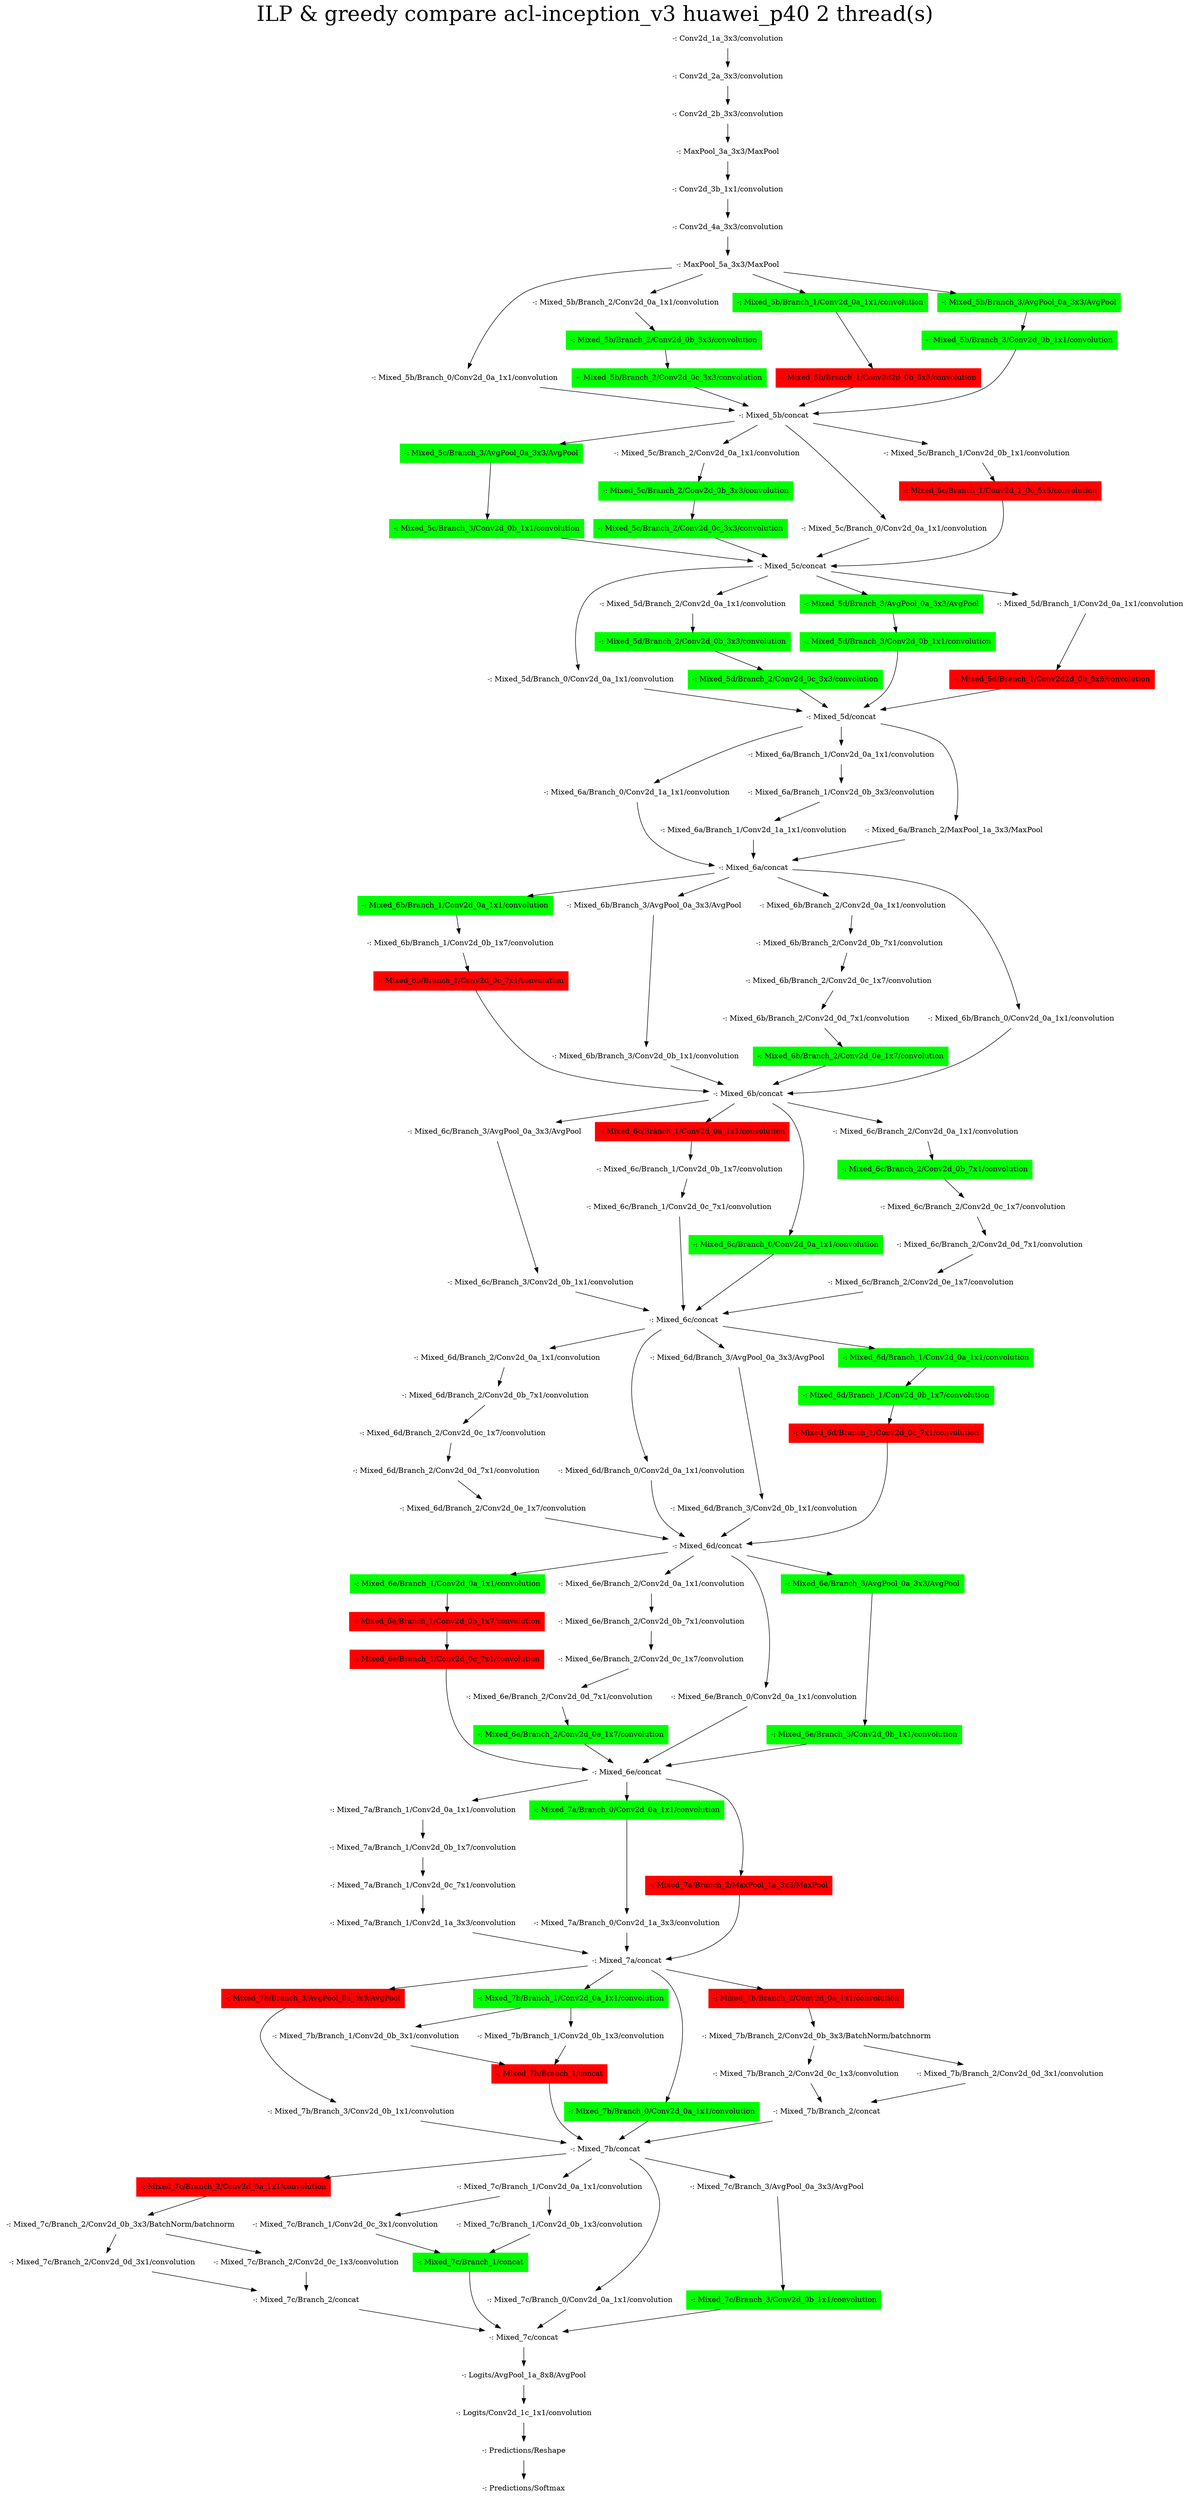 digraph G {
label     = "ILP & greedy compare acl-inception_v3 huawei_p40 2 thread(s)"
    labelloc  =  t // t: Place the graph's title on top.
    fontsize  = 40 // Make title stand out by giving a large font size
    fontcolor = black"-: Conv2d_1a_3x3/convolution"->"-: Conv2d_2a_3x3/convolution";
"-: Conv2d_1a_3x3/convolution" [shape=box,style=filled,color=white];
"-: Conv2d_2a_3x3/convolution"->"-: Conv2d_2b_3x3/convolution";
"-: Conv2d_2a_3x3/convolution" [shape=box,style=filled,color=white];
"-: Conv2d_2b_3x3/convolution"->"-: MaxPool_3a_3x3/MaxPool";
"-: Conv2d_2b_3x3/convolution" [shape=box,style=filled,color=white];
"-: MaxPool_3a_3x3/MaxPool"->"-: Conv2d_3b_1x1/convolution";
"-: MaxPool_3a_3x3/MaxPool" [shape=box,style=filled,color=white];
"-: Conv2d_3b_1x1/convolution"->"-: Conv2d_4a_3x3/convolution";
"-: Conv2d_3b_1x1/convolution" [shape=box,style=filled,color=white];
"-: Conv2d_4a_3x3/convolution"->"-: MaxPool_5a_3x3/MaxPool";
"-: Conv2d_4a_3x3/convolution" [shape=box,style=filled,color=white];
"-: MaxPool_5a_3x3/MaxPool"->"-: Mixed_5b/Branch_0/Conv2d_0a_1x1/convolution";
"-: MaxPool_5a_3x3/MaxPool"->"-: Mixed_5b/Branch_2/Conv2d_0a_1x1/convolution";
"-: MaxPool_5a_3x3/MaxPool"->"-: Mixed_5b/Branch_1/Conv2d_0a_1x1/convolution";
"-: MaxPool_5a_3x3/MaxPool"->"-: Mixed_5b/Branch_3/AvgPool_0a_3x3/AvgPool";
"-: MaxPool_5a_3x3/MaxPool" [shape=box,style=filled,color=white];
"-: Mixed_5b/Branch_0/Conv2d_0a_1x1/convolution"->"-: Mixed_5b/concat";
"-: Mixed_5b/Branch_0/Conv2d_0a_1x1/convolution" [shape=box,style=filled,color=white];
"-: Mixed_5b/Branch_1/Conv2d_0a_1x1/convolution"->"-: Mixed_5b/Branch_1/Conv2d2d_0b_5x5/convolution";
"-: Mixed_5b/Branch_1/Conv2d_0a_1x1/convolution" [shape=box,style=filled,color=green];
"-: Mixed_5b/Branch_1/Conv2d2d_0b_5x5/convolution"->"-: Mixed_5b/concat";
"-: Mixed_5b/Branch_1/Conv2d2d_0b_5x5/convolution" [shape=box,style=filled,color=red];
"-: Mixed_5b/Branch_2/Conv2d_0a_1x1/convolution"->"-: Mixed_5b/Branch_2/Conv2d_0b_3x3/convolution";
"-: Mixed_5b/Branch_2/Conv2d_0a_1x1/convolution" [shape=box,style=filled,color=white];
"-: Mixed_5b/Branch_2/Conv2d_0b_3x3/convolution"->"-: Mixed_5b/Branch_2/Conv2d_0c_3x3/convolution";
"-: Mixed_5b/Branch_2/Conv2d_0b_3x3/convolution" [shape=box,style=filled,color=green];
"-: Mixed_5b/Branch_2/Conv2d_0c_3x3/convolution"->"-: Mixed_5b/concat";
"-: Mixed_5b/Branch_2/Conv2d_0c_3x3/convolution" [shape=box,style=filled,color=green];
"-: Mixed_5b/Branch_3/AvgPool_0a_3x3/AvgPool"->"-: Mixed_5b/Branch_3/Conv2d_0b_1x1/convolution";
"-: Mixed_5b/Branch_3/AvgPool_0a_3x3/AvgPool" [shape=box,style=filled,color=green];
"-: Mixed_5b/Branch_3/Conv2d_0b_1x1/convolution"->"-: Mixed_5b/concat";
"-: Mixed_5b/Branch_3/Conv2d_0b_1x1/convolution" [shape=box,style=filled,color=green];
"-: Mixed_5b/concat"->"-: Mixed_5c/Branch_3/AvgPool_0a_3x3/AvgPool";
"-: Mixed_5b/concat"->"-: Mixed_5c/Branch_2/Conv2d_0a_1x1/convolution";
"-: Mixed_5b/concat"->"-: Mixed_5c/Branch_0/Conv2d_0a_1x1/convolution";
"-: Mixed_5b/concat"->"-: Mixed_5c/Branch_1/Conv2d_0b_1x1/convolution";
"-: Mixed_5b/concat" [shape=box,style=filled,color=white];
"-: Mixed_5c/Branch_0/Conv2d_0a_1x1/convolution"->"-: Mixed_5c/concat";
"-: Mixed_5c/Branch_0/Conv2d_0a_1x1/convolution" [shape=box,style=filled,color=white];
"-: Mixed_5c/Branch_1/Conv2d_0b_1x1/convolution"->"-: Mixed_5c/Branch_1/Conv2d_1_0c_5x5/convolution";
"-: Mixed_5c/Branch_1/Conv2d_0b_1x1/convolution" [shape=box,style=filled,color=white];
"-: Mixed_5c/Branch_1/Conv2d_1_0c_5x5/convolution"->"-: Mixed_5c/concat";
"-: Mixed_5c/Branch_1/Conv2d_1_0c_5x5/convolution" [shape=box,style=filled,color=red];
"-: Mixed_5c/Branch_2/Conv2d_0a_1x1/convolution"->"-: Mixed_5c/Branch_2/Conv2d_0b_3x3/convolution";
"-: Mixed_5c/Branch_2/Conv2d_0a_1x1/convolution" [shape=box,style=filled,color=white];
"-: Mixed_5c/Branch_2/Conv2d_0b_3x3/convolution"->"-: Mixed_5c/Branch_2/Conv2d_0c_3x3/convolution";
"-: Mixed_5c/Branch_2/Conv2d_0b_3x3/convolution" [shape=box,style=filled,color=green];
"-: Mixed_5c/Branch_2/Conv2d_0c_3x3/convolution"->"-: Mixed_5c/concat";
"-: Mixed_5c/Branch_2/Conv2d_0c_3x3/convolution" [shape=box,style=filled,color=green];
"-: Mixed_5c/Branch_3/AvgPool_0a_3x3/AvgPool"->"-: Mixed_5c/Branch_3/Conv2d_0b_1x1/convolution";
"-: Mixed_5c/Branch_3/AvgPool_0a_3x3/AvgPool" [shape=box,style=filled,color=green];
"-: Mixed_5c/Branch_3/Conv2d_0b_1x1/convolution"->"-: Mixed_5c/concat";
"-: Mixed_5c/Branch_3/Conv2d_0b_1x1/convolution" [shape=box,style=filled,color=green];
"-: Mixed_5c/concat"->"-: Mixed_5d/Branch_0/Conv2d_0a_1x1/convolution";
"-: Mixed_5c/concat"->"-: Mixed_5d/Branch_2/Conv2d_0a_1x1/convolution";
"-: Mixed_5c/concat"->"-: Mixed_5d/Branch_3/AvgPool_0a_3x3/AvgPool";
"-: Mixed_5c/concat"->"-: Mixed_5d/Branch_1/Conv2d_0a_1x1/convolution";
"-: Mixed_5c/concat" [shape=box,style=filled,color=white];
"-: Mixed_5d/Branch_0/Conv2d_0a_1x1/convolution"->"-: Mixed_5d/concat";
"-: Mixed_5d/Branch_0/Conv2d_0a_1x1/convolution" [shape=box,style=filled,color=white];
"-: Mixed_5d/Branch_1/Conv2d_0a_1x1/convolution"->"-: Mixed_5d/Branch_1/Conv2d2d_0b_5x5/convolution";
"-: Mixed_5d/Branch_1/Conv2d_0a_1x1/convolution" [shape=box,style=filled,color=white];
"-: Mixed_5d/Branch_1/Conv2d2d_0b_5x5/convolution"->"-: Mixed_5d/concat";
"-: Mixed_5d/Branch_1/Conv2d2d_0b_5x5/convolution" [shape=box,style=filled,color=red];
"-: Mixed_5d/Branch_2/Conv2d_0a_1x1/convolution"->"-: Mixed_5d/Branch_2/Conv2d_0b_3x3/convolution";
"-: Mixed_5d/Branch_2/Conv2d_0a_1x1/convolution" [shape=box,style=filled,color=white];
"-: Mixed_5d/Branch_2/Conv2d_0b_3x3/convolution"->"-: Mixed_5d/Branch_2/Conv2d_0c_3x3/convolution";
"-: Mixed_5d/Branch_2/Conv2d_0b_3x3/convolution" [shape=box,style=filled,color=green];
"-: Mixed_5d/Branch_2/Conv2d_0c_3x3/convolution"->"-: Mixed_5d/concat";
"-: Mixed_5d/Branch_2/Conv2d_0c_3x3/convolution" [shape=box,style=filled,color=green];
"-: Mixed_5d/Branch_3/AvgPool_0a_3x3/AvgPool"->"-: Mixed_5d/Branch_3/Conv2d_0b_1x1/convolution";
"-: Mixed_5d/Branch_3/AvgPool_0a_3x3/AvgPool" [shape=box,style=filled,color=green];
"-: Mixed_5d/Branch_3/Conv2d_0b_1x1/convolution"->"-: Mixed_5d/concat";
"-: Mixed_5d/Branch_3/Conv2d_0b_1x1/convolution" [shape=box,style=filled,color=green];
"-: Mixed_5d/concat"->"-: Mixed_6a/Branch_0/Conv2d_1a_1x1/convolution";
"-: Mixed_5d/concat"->"-: Mixed_6a/Branch_1/Conv2d_0a_1x1/convolution";
"-: Mixed_5d/concat"->"-: Mixed_6a/Branch_2/MaxPool_1a_3x3/MaxPool";
"-: Mixed_5d/concat" [shape=box,style=filled,color=white];
"-: Mixed_6a/Branch_0/Conv2d_1a_1x1/convolution"->"-: Mixed_6a/concat";
"-: Mixed_6a/Branch_0/Conv2d_1a_1x1/convolution" [shape=box,style=filled,color=white];
"-: Mixed_6a/Branch_1/Conv2d_0a_1x1/convolution"->"-: Mixed_6a/Branch_1/Conv2d_0b_3x3/convolution";
"-: Mixed_6a/Branch_1/Conv2d_0a_1x1/convolution" [shape=box,style=filled,color=white];
"-: Mixed_6a/Branch_1/Conv2d_0b_3x3/convolution"->"-: Mixed_6a/Branch_1/Conv2d_1a_1x1/convolution";
"-: Mixed_6a/Branch_1/Conv2d_0b_3x3/convolution" [shape=box,style=filled,color=white];
"-: Mixed_6a/Branch_1/Conv2d_1a_1x1/convolution"->"-: Mixed_6a/concat";
"-: Mixed_6a/Branch_1/Conv2d_1a_1x1/convolution" [shape=box,style=filled,color=white];
"-: Mixed_6a/Branch_2/MaxPool_1a_3x3/MaxPool"->"-: Mixed_6a/concat";
"-: Mixed_6a/Branch_2/MaxPool_1a_3x3/MaxPool" [shape=box,style=filled,color=white];
"-: Mixed_6a/concat"->"-: Mixed_6b/Branch_1/Conv2d_0a_1x1/convolution";
"-: Mixed_6a/concat"->"-: Mixed_6b/Branch_3/AvgPool_0a_3x3/AvgPool";
"-: Mixed_6a/concat"->"-: Mixed_6b/Branch_2/Conv2d_0a_1x1/convolution";
"-: Mixed_6a/concat"->"-: Mixed_6b/Branch_0/Conv2d_0a_1x1/convolution";
"-: Mixed_6a/concat" [shape=box,style=filled,color=white];
"-: Mixed_6b/Branch_0/Conv2d_0a_1x1/convolution"->"-: Mixed_6b/concat";
"-: Mixed_6b/Branch_0/Conv2d_0a_1x1/convolution" [shape=box,style=filled,color=white];
"-: Mixed_6b/Branch_1/Conv2d_0a_1x1/convolution"->"-: Mixed_6b/Branch_1/Conv2d_0b_1x7/convolution";
"-: Mixed_6b/Branch_1/Conv2d_0a_1x1/convolution" [shape=box,style=filled,color=green];
"-: Mixed_6b/Branch_1/Conv2d_0b_1x7/convolution"->"-: Mixed_6b/Branch_1/Conv2d_0c_7x1/convolution";
"-: Mixed_6b/Branch_1/Conv2d_0b_1x7/convolution" [shape=box,style=filled,color=white];
"-: Mixed_6b/Branch_1/Conv2d_0c_7x1/convolution"->"-: Mixed_6b/concat";
"-: Mixed_6b/Branch_1/Conv2d_0c_7x1/convolution" [shape=box,style=filled,color=red];
"-: Mixed_6b/Branch_2/Conv2d_0a_1x1/convolution"->"-: Mixed_6b/Branch_2/Conv2d_0b_7x1/convolution";
"-: Mixed_6b/Branch_2/Conv2d_0a_1x1/convolution" [shape=box,style=filled,color=white];
"-: Mixed_6b/Branch_2/Conv2d_0b_7x1/convolution"->"-: Mixed_6b/Branch_2/Conv2d_0c_1x7/convolution";
"-: Mixed_6b/Branch_2/Conv2d_0b_7x1/convolution" [shape=box,style=filled,color=white];
"-: Mixed_6b/Branch_2/Conv2d_0c_1x7/convolution"->"-: Mixed_6b/Branch_2/Conv2d_0d_7x1/convolution";
"-: Mixed_6b/Branch_2/Conv2d_0c_1x7/convolution" [shape=box,style=filled,color=white];
"-: Mixed_6b/Branch_2/Conv2d_0d_7x1/convolution"->"-: Mixed_6b/Branch_2/Conv2d_0e_1x7/convolution";
"-: Mixed_6b/Branch_2/Conv2d_0d_7x1/convolution" [shape=box,style=filled,color=white];
"-: Mixed_6b/Branch_2/Conv2d_0e_1x7/convolution"->"-: Mixed_6b/concat";
"-: Mixed_6b/Branch_2/Conv2d_0e_1x7/convolution" [shape=box,style=filled,color=green];
"-: Mixed_6b/Branch_3/AvgPool_0a_3x3/AvgPool"->"-: Mixed_6b/Branch_3/Conv2d_0b_1x1/convolution";
"-: Mixed_6b/Branch_3/AvgPool_0a_3x3/AvgPool" [shape=box,style=filled,color=white];
"-: Mixed_6b/Branch_3/Conv2d_0b_1x1/convolution"->"-: Mixed_6b/concat";
"-: Mixed_6b/Branch_3/Conv2d_0b_1x1/convolution" [shape=box,style=filled,color=white];
"-: Mixed_6b/concat"->"-: Mixed_6c/Branch_3/AvgPool_0a_3x3/AvgPool";
"-: Mixed_6b/concat"->"-: Mixed_6c/Branch_1/Conv2d_0a_1x1/convolution";
"-: Mixed_6b/concat"->"-: Mixed_6c/Branch_0/Conv2d_0a_1x1/convolution";
"-: Mixed_6b/concat"->"-: Mixed_6c/Branch_2/Conv2d_0a_1x1/convolution";
"-: Mixed_6b/concat" [shape=box,style=filled,color=white];
"-: Mixed_6c/Branch_0/Conv2d_0a_1x1/convolution"->"-: Mixed_6c/concat";
"-: Mixed_6c/Branch_0/Conv2d_0a_1x1/convolution" [shape=box,style=filled,color=green];
"-: Mixed_6c/Branch_1/Conv2d_0a_1x1/convolution"->"-: Mixed_6c/Branch_1/Conv2d_0b_1x7/convolution";
"-: Mixed_6c/Branch_1/Conv2d_0a_1x1/convolution" [shape=box,style=filled,color=red];
"-: Mixed_6c/Branch_1/Conv2d_0b_1x7/convolution"->"-: Mixed_6c/Branch_1/Conv2d_0c_7x1/convolution";
"-: Mixed_6c/Branch_1/Conv2d_0b_1x7/convolution" [shape=box,style=filled,color=white];
"-: Mixed_6c/Branch_1/Conv2d_0c_7x1/convolution"->"-: Mixed_6c/concat";
"-: Mixed_6c/Branch_1/Conv2d_0c_7x1/convolution" [shape=box,style=filled,color=white];
"-: Mixed_6c/Branch_2/Conv2d_0a_1x1/convolution"->"-: Mixed_6c/Branch_2/Conv2d_0b_7x1/convolution";
"-: Mixed_6c/Branch_2/Conv2d_0a_1x1/convolution" [shape=box,style=filled,color=white];
"-: Mixed_6c/Branch_2/Conv2d_0b_7x1/convolution"->"-: Mixed_6c/Branch_2/Conv2d_0c_1x7/convolution";
"-: Mixed_6c/Branch_2/Conv2d_0b_7x1/convolution" [shape=box,style=filled,color=green];
"-: Mixed_6c/Branch_2/Conv2d_0c_1x7/convolution"->"-: Mixed_6c/Branch_2/Conv2d_0d_7x1/convolution";
"-: Mixed_6c/Branch_2/Conv2d_0c_1x7/convolution" [shape=box,style=filled,color=white];
"-: Mixed_6c/Branch_2/Conv2d_0d_7x1/convolution"->"-: Mixed_6c/Branch_2/Conv2d_0e_1x7/convolution";
"-: Mixed_6c/Branch_2/Conv2d_0d_7x1/convolution" [shape=box,style=filled,color=white];
"-: Mixed_6c/Branch_2/Conv2d_0e_1x7/convolution"->"-: Mixed_6c/concat";
"-: Mixed_6c/Branch_2/Conv2d_0e_1x7/convolution" [shape=box,style=filled,color=white];
"-: Mixed_6c/Branch_3/AvgPool_0a_3x3/AvgPool"->"-: Mixed_6c/Branch_3/Conv2d_0b_1x1/convolution";
"-: Mixed_6c/Branch_3/AvgPool_0a_3x3/AvgPool" [shape=box,style=filled,color=white];
"-: Mixed_6c/Branch_3/Conv2d_0b_1x1/convolution"->"-: Mixed_6c/concat";
"-: Mixed_6c/Branch_3/Conv2d_0b_1x1/convolution" [shape=box,style=filled,color=white];
"-: Mixed_6c/concat"->"-: Mixed_6d/Branch_2/Conv2d_0a_1x1/convolution";
"-: Mixed_6c/concat"->"-: Mixed_6d/Branch_0/Conv2d_0a_1x1/convolution";
"-: Mixed_6c/concat"->"-: Mixed_6d/Branch_3/AvgPool_0a_3x3/AvgPool";
"-: Mixed_6c/concat"->"-: Mixed_6d/Branch_1/Conv2d_0a_1x1/convolution";
"-: Mixed_6c/concat" [shape=box,style=filled,color=white];
"-: Mixed_6d/Branch_0/Conv2d_0a_1x1/convolution"->"-: Mixed_6d/concat";
"-: Mixed_6d/Branch_0/Conv2d_0a_1x1/convolution" [shape=box,style=filled,color=white];
"-: Mixed_6d/Branch_1/Conv2d_0a_1x1/convolution"->"-: Mixed_6d/Branch_1/Conv2d_0b_1x7/convolution";
"-: Mixed_6d/Branch_1/Conv2d_0a_1x1/convolution" [shape=box,style=filled,color=green];
"-: Mixed_6d/Branch_1/Conv2d_0b_1x7/convolution"->"-: Mixed_6d/Branch_1/Conv2d_0c_7x1/convolution";
"-: Mixed_6d/Branch_1/Conv2d_0b_1x7/convolution" [shape=box,style=filled,color=green];
"-: Mixed_6d/Branch_1/Conv2d_0c_7x1/convolution"->"-: Mixed_6d/concat";
"-: Mixed_6d/Branch_1/Conv2d_0c_7x1/convolution" [shape=box,style=filled,color=red];
"-: Mixed_6d/Branch_2/Conv2d_0a_1x1/convolution"->"-: Mixed_6d/Branch_2/Conv2d_0b_7x1/convolution";
"-: Mixed_6d/Branch_2/Conv2d_0a_1x1/convolution" [shape=box,style=filled,color=white];
"-: Mixed_6d/Branch_2/Conv2d_0b_7x1/convolution"->"-: Mixed_6d/Branch_2/Conv2d_0c_1x7/convolution";
"-: Mixed_6d/Branch_2/Conv2d_0b_7x1/convolution" [shape=box,style=filled,color=white];
"-: Mixed_6d/Branch_2/Conv2d_0c_1x7/convolution"->"-: Mixed_6d/Branch_2/Conv2d_0d_7x1/convolution";
"-: Mixed_6d/Branch_2/Conv2d_0c_1x7/convolution" [shape=box,style=filled,color=white];
"-: Mixed_6d/Branch_2/Conv2d_0d_7x1/convolution"->"-: Mixed_6d/Branch_2/Conv2d_0e_1x7/convolution";
"-: Mixed_6d/Branch_2/Conv2d_0d_7x1/convolution" [shape=box,style=filled,color=white];
"-: Mixed_6d/Branch_2/Conv2d_0e_1x7/convolution"->"-: Mixed_6d/concat";
"-: Mixed_6d/Branch_2/Conv2d_0e_1x7/convolution" [shape=box,style=filled,color=white];
"-: Mixed_6d/Branch_3/AvgPool_0a_3x3/AvgPool"->"-: Mixed_6d/Branch_3/Conv2d_0b_1x1/convolution";
"-: Mixed_6d/Branch_3/AvgPool_0a_3x3/AvgPool" [shape=box,style=filled,color=white];
"-: Mixed_6d/Branch_3/Conv2d_0b_1x1/convolution"->"-: Mixed_6d/concat";
"-: Mixed_6d/Branch_3/Conv2d_0b_1x1/convolution" [shape=box,style=filled,color=white];
"-: Mixed_6d/concat"->"-: Mixed_6e/Branch_1/Conv2d_0a_1x1/convolution";
"-: Mixed_6d/concat"->"-: Mixed_6e/Branch_2/Conv2d_0a_1x1/convolution";
"-: Mixed_6d/concat"->"-: Mixed_6e/Branch_0/Conv2d_0a_1x1/convolution";
"-: Mixed_6d/concat"->"-: Mixed_6e/Branch_3/AvgPool_0a_3x3/AvgPool";
"-: Mixed_6d/concat" [shape=box,style=filled,color=white];
"-: Mixed_6e/Branch_0/Conv2d_0a_1x1/convolution"->"-: Mixed_6e/concat";
"-: Mixed_6e/Branch_0/Conv2d_0a_1x1/convolution" [shape=box,style=filled,color=white];
"-: Mixed_6e/Branch_1/Conv2d_0a_1x1/convolution"->"-: Mixed_6e/Branch_1/Conv2d_0b_1x7/convolution";
"-: Mixed_6e/Branch_1/Conv2d_0a_1x1/convolution" [shape=box,style=filled,color=green];
"-: Mixed_6e/Branch_1/Conv2d_0b_1x7/convolution"->"-: Mixed_6e/Branch_1/Conv2d_0c_7x1/convolution";
"-: Mixed_6e/Branch_1/Conv2d_0b_1x7/convolution" [shape=box,style=filled,color=red];
"-: Mixed_6e/Branch_1/Conv2d_0c_7x1/convolution"->"-: Mixed_6e/concat";
"-: Mixed_6e/Branch_1/Conv2d_0c_7x1/convolution" [shape=box,style=filled,color=red];
"-: Mixed_6e/Branch_2/Conv2d_0a_1x1/convolution"->"-: Mixed_6e/Branch_2/Conv2d_0b_7x1/convolution";
"-: Mixed_6e/Branch_2/Conv2d_0a_1x1/convolution" [shape=box,style=filled,color=white];
"-: Mixed_6e/Branch_2/Conv2d_0b_7x1/convolution"->"-: Mixed_6e/Branch_2/Conv2d_0c_1x7/convolution";
"-: Mixed_6e/Branch_2/Conv2d_0b_7x1/convolution" [shape=box,style=filled,color=white];
"-: Mixed_6e/Branch_2/Conv2d_0c_1x7/convolution"->"-: Mixed_6e/Branch_2/Conv2d_0d_7x1/convolution";
"-: Mixed_6e/Branch_2/Conv2d_0c_1x7/convolution" [shape=box,style=filled,color=white];
"-: Mixed_6e/Branch_2/Conv2d_0d_7x1/convolution"->"-: Mixed_6e/Branch_2/Conv2d_0e_1x7/convolution";
"-: Mixed_6e/Branch_2/Conv2d_0d_7x1/convolution" [shape=box,style=filled,color=white];
"-: Mixed_6e/Branch_2/Conv2d_0e_1x7/convolution"->"-: Mixed_6e/concat";
"-: Mixed_6e/Branch_2/Conv2d_0e_1x7/convolution" [shape=box,style=filled,color=green];
"-: Mixed_6e/Branch_3/AvgPool_0a_3x3/AvgPool"->"-: Mixed_6e/Branch_3/Conv2d_0b_1x1/convolution";
"-: Mixed_6e/Branch_3/AvgPool_0a_3x3/AvgPool" [shape=box,style=filled,color=green];
"-: Mixed_6e/Branch_3/Conv2d_0b_1x1/convolution"->"-: Mixed_6e/concat";
"-: Mixed_6e/Branch_3/Conv2d_0b_1x1/convolution" [shape=box,style=filled,color=green];
"-: Mixed_6e/concat"->"-: Mixed_7a/Branch_1/Conv2d_0a_1x1/convolution";
"-: Mixed_6e/concat"->"-: Mixed_7a/Branch_0/Conv2d_0a_1x1/convolution";
"-: Mixed_6e/concat"->"-: Mixed_7a/Branch_2/MaxPool_1a_3x3/MaxPool";
"-: Mixed_6e/concat" [shape=box,style=filled,color=white];
"-: Mixed_7a/Branch_0/Conv2d_0a_1x1/convolution"->"-: Mixed_7a/Branch_0/Conv2d_1a_3x3/convolution";
"-: Mixed_7a/Branch_0/Conv2d_0a_1x1/convolution" [shape=box,style=filled,color=green];
"-: Mixed_7a/Branch_0/Conv2d_1a_3x3/convolution"->"-: Mixed_7a/concat";
"-: Mixed_7a/Branch_0/Conv2d_1a_3x3/convolution" [shape=box,style=filled,color=white];
"-: Mixed_7a/Branch_1/Conv2d_0a_1x1/convolution"->"-: Mixed_7a/Branch_1/Conv2d_0b_1x7/convolution";
"-: Mixed_7a/Branch_1/Conv2d_0a_1x1/convolution" [shape=box,style=filled,color=white];
"-: Mixed_7a/Branch_1/Conv2d_0b_1x7/convolution"->"-: Mixed_7a/Branch_1/Conv2d_0c_7x1/convolution";
"-: Mixed_7a/Branch_1/Conv2d_0b_1x7/convolution" [shape=box,style=filled,color=white];
"-: Mixed_7a/Branch_1/Conv2d_0c_7x1/convolution"->"-: Mixed_7a/Branch_1/Conv2d_1a_3x3/convolution";
"-: Mixed_7a/Branch_1/Conv2d_0c_7x1/convolution" [shape=box,style=filled,color=white];
"-: Mixed_7a/Branch_1/Conv2d_1a_3x3/convolution"->"-: Mixed_7a/concat";
"-: Mixed_7a/Branch_1/Conv2d_1a_3x3/convolution" [shape=box,style=filled,color=white];
"-: Mixed_7a/Branch_2/MaxPool_1a_3x3/MaxPool"->"-: Mixed_7a/concat";
"-: Mixed_7a/Branch_2/MaxPool_1a_3x3/MaxPool" [shape=box,style=filled,color=red];
"-: Mixed_7a/concat"->"-: Mixed_7b/Branch_3/AvgPool_0a_3x3/AvgPool";
"-: Mixed_7a/concat"->"-: Mixed_7b/Branch_1/Conv2d_0a_1x1/convolution";
"-: Mixed_7a/concat"->"-: Mixed_7b/Branch_0/Conv2d_0a_1x1/convolution";
"-: Mixed_7a/concat"->"-: Mixed_7b/Branch_2/Conv2d_0a_1x1/convolution";
"-: Mixed_7a/concat" [shape=box,style=filled,color=white];
"-: Mixed_7b/Branch_0/Conv2d_0a_1x1/convolution"->"-: Mixed_7b/concat";
"-: Mixed_7b/Branch_0/Conv2d_0a_1x1/convolution" [shape=box,style=filled,color=green];
"-: Mixed_7b/Branch_1/Conv2d_0a_1x1/convolution"->"-: Mixed_7b/Branch_1/Conv2d_0b_3x1/convolution";
"-: Mixed_7b/Branch_1/Conv2d_0a_1x1/convolution"->"-: Mixed_7b/Branch_1/Conv2d_0b_1x3/convolution";
"-: Mixed_7b/Branch_1/Conv2d_0a_1x1/convolution" [shape=box,style=filled,color=green];
"-: Mixed_7b/Branch_1/Conv2d_0b_1x3/convolution"->"-: Mixed_7b/Branch_1/concat";
"-: Mixed_7b/Branch_1/Conv2d_0b_1x3/convolution" [shape=box,style=filled,color=white];
"-: Mixed_7b/Branch_1/Conv2d_0b_3x1/convolution"->"-: Mixed_7b/Branch_1/concat";
"-: Mixed_7b/Branch_1/Conv2d_0b_3x1/convolution" [shape=box,style=filled,color=white];
"-: Mixed_7b/Branch_1/concat"->"-: Mixed_7b/concat";
"-: Mixed_7b/Branch_1/concat" [shape=box,style=filled,color=red];
"-: Mixed_7b/Branch_2/Conv2d_0a_1x1/convolution"->"-: Mixed_7b/Branch_2/Conv2d_0b_3x3/BatchNorm/batchnorm";
"-: Mixed_7b/Branch_2/Conv2d_0a_1x1/convolution" [shape=box,style=filled,color=red];
"-: Mixed_7b/Branch_2/Conv2d_0b_3x3/BatchNorm/batchnorm"->"-: Mixed_7b/Branch_2/Conv2d_0c_1x3/convolution";
"-: Mixed_7b/Branch_2/Conv2d_0b_3x3/BatchNorm/batchnorm"->"-: Mixed_7b/Branch_2/Conv2d_0d_3x1/convolution";
"-: Mixed_7b/Branch_2/Conv2d_0b_3x3/BatchNorm/batchnorm" [shape=box,style=filled,color=white];
"-: Mixed_7b/Branch_2/Conv2d_0c_1x3/convolution"->"-: Mixed_7b/Branch_2/concat";
"-: Mixed_7b/Branch_2/Conv2d_0c_1x3/convolution" [shape=box,style=filled,color=white];
"-: Mixed_7b/Branch_2/Conv2d_0d_3x1/convolution"->"-: Mixed_7b/Branch_2/concat";
"-: Mixed_7b/Branch_2/Conv2d_0d_3x1/convolution" [shape=box,style=filled,color=white];
"-: Mixed_7b/Branch_2/concat"->"-: Mixed_7b/concat";
"-: Mixed_7b/Branch_2/concat" [shape=box,style=filled,color=white];
"-: Mixed_7b/Branch_3/AvgPool_0a_3x3/AvgPool"->"-: Mixed_7b/Branch_3/Conv2d_0b_1x1/convolution";
"-: Mixed_7b/Branch_3/AvgPool_0a_3x3/AvgPool" [shape=box,style=filled,color=red];
"-: Mixed_7b/Branch_3/Conv2d_0b_1x1/convolution"->"-: Mixed_7b/concat";
"-: Mixed_7b/Branch_3/Conv2d_0b_1x1/convolution" [shape=box,style=filled,color=white];
"-: Mixed_7b/concat"->"-: Mixed_7c/Branch_2/Conv2d_0a_1x1/convolution";
"-: Mixed_7b/concat"->"-: Mixed_7c/Branch_1/Conv2d_0a_1x1/convolution";
"-: Mixed_7b/concat"->"-: Mixed_7c/Branch_0/Conv2d_0a_1x1/convolution";
"-: Mixed_7b/concat"->"-: Mixed_7c/Branch_3/AvgPool_0a_3x3/AvgPool";
"-: Mixed_7b/concat" [shape=box,style=filled,color=white];
"-: Mixed_7c/Branch_0/Conv2d_0a_1x1/convolution"->"-: Mixed_7c/concat";
"-: Mixed_7c/Branch_0/Conv2d_0a_1x1/convolution" [shape=box,style=filled,color=white];
"-: Mixed_7c/Branch_1/Conv2d_0a_1x1/convolution"->"-: Mixed_7c/Branch_1/Conv2d_0c_3x1/convolution";
"-: Mixed_7c/Branch_1/Conv2d_0a_1x1/convolution"->"-: Mixed_7c/Branch_1/Conv2d_0b_1x3/convolution";
"-: Mixed_7c/Branch_1/Conv2d_0a_1x1/convolution" [shape=box,style=filled,color=white];
"-: Mixed_7c/Branch_1/Conv2d_0b_1x3/convolution"->"-: Mixed_7c/Branch_1/concat";
"-: Mixed_7c/Branch_1/Conv2d_0b_1x3/convolution" [shape=box,style=filled,color=white];
"-: Mixed_7c/Branch_1/Conv2d_0c_3x1/convolution"->"-: Mixed_7c/Branch_1/concat";
"-: Mixed_7c/Branch_1/Conv2d_0c_3x1/convolution" [shape=box,style=filled,color=white];
"-: Mixed_7c/Branch_1/concat"->"-: Mixed_7c/concat";
"-: Mixed_7c/Branch_1/concat" [shape=box,style=filled,color=green];
"-: Mixed_7c/Branch_2/Conv2d_0a_1x1/convolution"->"-: Mixed_7c/Branch_2/Conv2d_0b_3x3/BatchNorm/batchnorm";
"-: Mixed_7c/Branch_2/Conv2d_0a_1x1/convolution" [shape=box,style=filled,color=red];
"-: Mixed_7c/Branch_2/Conv2d_0b_3x3/BatchNorm/batchnorm"->"-: Mixed_7c/Branch_2/Conv2d_0d_3x1/convolution";
"-: Mixed_7c/Branch_2/Conv2d_0b_3x3/BatchNorm/batchnorm"->"-: Mixed_7c/Branch_2/Conv2d_0c_1x3/convolution";
"-: Mixed_7c/Branch_2/Conv2d_0b_3x3/BatchNorm/batchnorm" [shape=box,style=filled,color=white];
"-: Mixed_7c/Branch_2/Conv2d_0c_1x3/convolution"->"-: Mixed_7c/Branch_2/concat";
"-: Mixed_7c/Branch_2/Conv2d_0c_1x3/convolution" [shape=box,style=filled,color=white];
"-: Mixed_7c/Branch_2/Conv2d_0d_3x1/convolution"->"-: Mixed_7c/Branch_2/concat";
"-: Mixed_7c/Branch_2/Conv2d_0d_3x1/convolution" [shape=box,style=filled,color=white];
"-: Mixed_7c/Branch_2/concat"->"-: Mixed_7c/concat";
"-: Mixed_7c/Branch_2/concat" [shape=box,style=filled,color=white];
"-: Mixed_7c/Branch_3/AvgPool_0a_3x3/AvgPool"->"-: Mixed_7c/Branch_3/Conv2d_0b_1x1/convolution";
"-: Mixed_7c/Branch_3/AvgPool_0a_3x3/AvgPool" [shape=box,style=filled,color=white];
"-: Mixed_7c/Branch_3/Conv2d_0b_1x1/convolution"->"-: Mixed_7c/concat";
"-: Mixed_7c/Branch_3/Conv2d_0b_1x1/convolution" [shape=box,style=filled,color=green];
"-: Mixed_7c/concat"->"-: Logits/AvgPool_1a_8x8/AvgPool";
"-: Mixed_7c/concat" [shape=box,style=filled,color=white];
"-: Logits/AvgPool_1a_8x8/AvgPool"->"-: Logits/Conv2d_1c_1x1/convolution";
"-: Logits/AvgPool_1a_8x8/AvgPool" [shape=box,style=filled,color=white];
"-: Logits/Conv2d_1c_1x1/convolution"->"-: Predictions/Reshape";
"-: Logits/Conv2d_1c_1x1/convolution" [shape=box,style=filled,color=white];
"-: Predictions/Reshape"->"-: Predictions/Softmax";
"-: Predictions/Reshape" [shape=box,style=filled,color=white];
"-: Predictions/Softmax" [shape=box,style=filled,color=white];
}